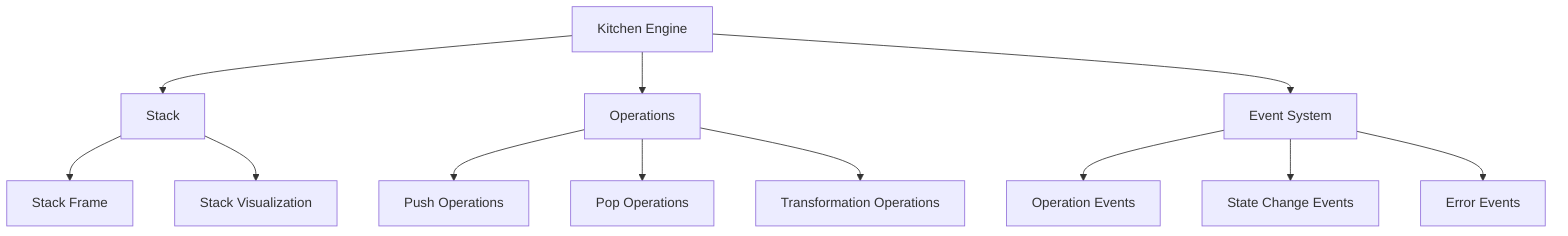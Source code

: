 graph TD
    A[Kitchen Engine] --> B[Stack]
    A --> C[Operations]
    A --> D[Event System]
    
    B --> E[Stack Frame]
    B --> F[Stack Visualization]
    
    C --> G[Push Operations]
    C --> H[Pop Operations]
    C --> I[Transformation Operations]
    
    D --> J[Operation Events]
    D --> K[State Change Events]
    D --> L[Error Events]